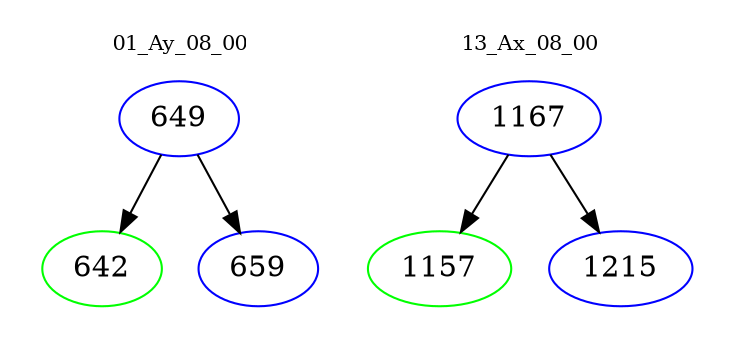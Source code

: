 digraph{
subgraph cluster_0 {
color = white
label = "01_Ay_08_00";
fontsize=10;
T0_649 [label="649", color="blue"]
T0_649 -> T0_642 [color="black"]
T0_642 [label="642", color="green"]
T0_649 -> T0_659 [color="black"]
T0_659 [label="659", color="blue"]
}
subgraph cluster_1 {
color = white
label = "13_Ax_08_00";
fontsize=10;
T1_1167 [label="1167", color="blue"]
T1_1167 -> T1_1157 [color="black"]
T1_1157 [label="1157", color="green"]
T1_1167 -> T1_1215 [color="black"]
T1_1215 [label="1215", color="blue"]
}
}
